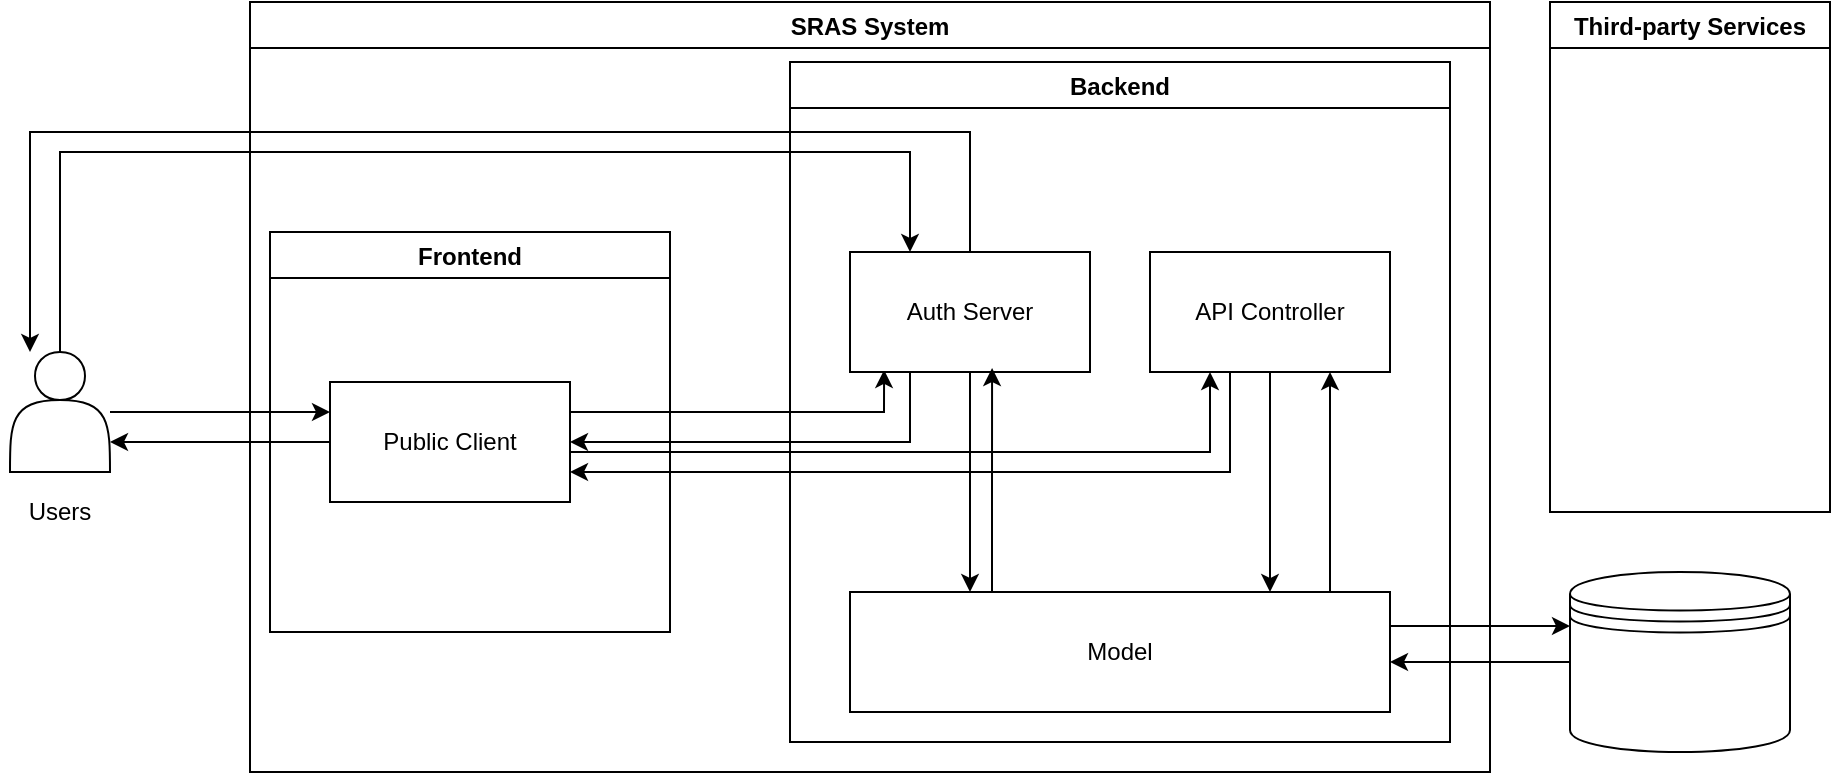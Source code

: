 <mxfile version="21.3.4" type="github">
  <diagram id="C5RBs43oDa-KdzZeNtuy" name="Page-1">
    <mxGraphModel dx="868" dy="739" grid="1" gridSize="10" guides="1" tooltips="1" connect="1" arrows="1" fold="1" page="1" pageScale="1" pageWidth="827" pageHeight="1169" math="0" shadow="0">
      <root>
        <mxCell id="WIyWlLk6GJQsqaUBKTNV-0" />
        <mxCell id="WIyWlLk6GJQsqaUBKTNV-1" parent="WIyWlLk6GJQsqaUBKTNV-0" />
        <mxCell id="XuOkCP83UwjK-ADQWeNM-18" style="edgeStyle=orthogonalEdgeStyle;rounded=0;orthogonalLoop=1;jettySize=auto;html=1;entryX=0;entryY=0.25;entryDx=0;entryDy=0;" edge="1" parent="WIyWlLk6GJQsqaUBKTNV-1" source="XuOkCP83UwjK-ADQWeNM-9" target="XuOkCP83UwjK-ADQWeNM-12">
          <mxGeometry relative="1" as="geometry" />
        </mxCell>
        <mxCell id="XuOkCP83UwjK-ADQWeNM-38" style="edgeStyle=orthogonalEdgeStyle;rounded=0;orthogonalLoop=1;jettySize=auto;html=1;entryX=0.25;entryY=0;entryDx=0;entryDy=0;" edge="1" parent="WIyWlLk6GJQsqaUBKTNV-1" source="XuOkCP83UwjK-ADQWeNM-9" target="XuOkCP83UwjK-ADQWeNM-13">
          <mxGeometry relative="1" as="geometry">
            <Array as="points">
              <mxPoint x="55" y="680" />
              <mxPoint x="480" y="680" />
            </Array>
          </mxGeometry>
        </mxCell>
        <mxCell id="XuOkCP83UwjK-ADQWeNM-9" value="" style="shape=actor;whiteSpace=wrap;html=1;" vertex="1" parent="WIyWlLk6GJQsqaUBKTNV-1">
          <mxGeometry x="30" y="780" width="50" height="60" as="geometry" />
        </mxCell>
        <mxCell id="XuOkCP83UwjK-ADQWeNM-10" value="SRAS System" style="swimlane;" vertex="1" parent="WIyWlLk6GJQsqaUBKTNV-1">
          <mxGeometry x="150" y="605" width="620" height="385" as="geometry" />
        </mxCell>
        <mxCell id="XuOkCP83UwjK-ADQWeNM-20" style="edgeStyle=orthogonalEdgeStyle;rounded=0;orthogonalLoop=1;jettySize=auto;html=1;exitX=1;exitY=0.5;exitDx=0;exitDy=0;entryX=0.142;entryY=0.983;entryDx=0;entryDy=0;entryPerimeter=0;" edge="1" parent="XuOkCP83UwjK-ADQWeNM-10" source="XuOkCP83UwjK-ADQWeNM-12" target="XuOkCP83UwjK-ADQWeNM-13">
          <mxGeometry relative="1" as="geometry">
            <mxPoint x="260" y="165" as="targetPoint" />
            <Array as="points">
              <mxPoint x="160" y="205" />
              <mxPoint x="317" y="205" />
            </Array>
          </mxGeometry>
        </mxCell>
        <mxCell id="XuOkCP83UwjK-ADQWeNM-39" style="edgeStyle=orthogonalEdgeStyle;rounded=0;orthogonalLoop=1;jettySize=auto;html=1;" edge="1" parent="XuOkCP83UwjK-ADQWeNM-10" source="XuOkCP83UwjK-ADQWeNM-12" target="XuOkCP83UwjK-ADQWeNM-14">
          <mxGeometry relative="1" as="geometry">
            <Array as="points">
              <mxPoint x="480" y="225" />
            </Array>
          </mxGeometry>
        </mxCell>
        <mxCell id="XuOkCP83UwjK-ADQWeNM-12" value="Public Client" style="rounded=0;whiteSpace=wrap;html=1;" vertex="1" parent="XuOkCP83UwjK-ADQWeNM-10">
          <mxGeometry x="40" y="190" width="120" height="60" as="geometry" />
        </mxCell>
        <mxCell id="XuOkCP83UwjK-ADQWeNM-23" style="edgeStyle=orthogonalEdgeStyle;rounded=0;orthogonalLoop=1;jettySize=auto;html=1;exitX=0.5;exitY=1;exitDx=0;exitDy=0;" edge="1" parent="XuOkCP83UwjK-ADQWeNM-10" source="XuOkCP83UwjK-ADQWeNM-13" target="XuOkCP83UwjK-ADQWeNM-16">
          <mxGeometry relative="1" as="geometry">
            <Array as="points">
              <mxPoint x="360" y="215" />
              <mxPoint x="360" y="215" />
            </Array>
          </mxGeometry>
        </mxCell>
        <mxCell id="XuOkCP83UwjK-ADQWeNM-34" style="edgeStyle=orthogonalEdgeStyle;rounded=0;orthogonalLoop=1;jettySize=auto;html=1;entryX=1;entryY=0.5;entryDx=0;entryDy=0;exitX=0.25;exitY=1;exitDx=0;exitDy=0;" edge="1" parent="XuOkCP83UwjK-ADQWeNM-10" source="XuOkCP83UwjK-ADQWeNM-13" target="XuOkCP83UwjK-ADQWeNM-12">
          <mxGeometry relative="1" as="geometry" />
        </mxCell>
        <mxCell id="XuOkCP83UwjK-ADQWeNM-13" value="Auth Server" style="rounded=0;whiteSpace=wrap;html=1;" vertex="1" parent="XuOkCP83UwjK-ADQWeNM-10">
          <mxGeometry x="300" y="125" width="120" height="60" as="geometry" />
        </mxCell>
        <mxCell id="XuOkCP83UwjK-ADQWeNM-40" style="edgeStyle=orthogonalEdgeStyle;rounded=0;orthogonalLoop=1;jettySize=auto;html=1;" edge="1" parent="XuOkCP83UwjK-ADQWeNM-10" source="XuOkCP83UwjK-ADQWeNM-14">
          <mxGeometry relative="1" as="geometry">
            <mxPoint x="160" y="235" as="targetPoint" />
            <Array as="points">
              <mxPoint x="490" y="235" />
            </Array>
          </mxGeometry>
        </mxCell>
        <mxCell id="XuOkCP83UwjK-ADQWeNM-43" style="edgeStyle=orthogonalEdgeStyle;rounded=0;orthogonalLoop=1;jettySize=auto;html=1;" edge="1" parent="XuOkCP83UwjK-ADQWeNM-10" source="XuOkCP83UwjK-ADQWeNM-14" target="XuOkCP83UwjK-ADQWeNM-16">
          <mxGeometry relative="1" as="geometry">
            <Array as="points">
              <mxPoint x="510" y="255" />
              <mxPoint x="510" y="255" />
            </Array>
          </mxGeometry>
        </mxCell>
        <mxCell id="XuOkCP83UwjK-ADQWeNM-14" value="API Controller" style="rounded=0;whiteSpace=wrap;html=1;" vertex="1" parent="XuOkCP83UwjK-ADQWeNM-10">
          <mxGeometry x="450" y="125" width="120" height="60" as="geometry" />
        </mxCell>
        <mxCell id="XuOkCP83UwjK-ADQWeNM-33" style="edgeStyle=orthogonalEdgeStyle;rounded=0;orthogonalLoop=1;jettySize=auto;html=1;entryX=0.592;entryY=0.967;entryDx=0;entryDy=0;entryPerimeter=0;" edge="1" parent="XuOkCP83UwjK-ADQWeNM-10" source="XuOkCP83UwjK-ADQWeNM-16" target="XuOkCP83UwjK-ADQWeNM-13">
          <mxGeometry relative="1" as="geometry">
            <Array as="points">
              <mxPoint x="371" y="255" />
              <mxPoint x="371" y="255" />
            </Array>
          </mxGeometry>
        </mxCell>
        <mxCell id="XuOkCP83UwjK-ADQWeNM-44" style="edgeStyle=orthogonalEdgeStyle;rounded=0;orthogonalLoop=1;jettySize=auto;html=1;entryX=0.75;entryY=1;entryDx=0;entryDy=0;" edge="1" parent="XuOkCP83UwjK-ADQWeNM-10" source="XuOkCP83UwjK-ADQWeNM-16" target="XuOkCP83UwjK-ADQWeNM-14">
          <mxGeometry relative="1" as="geometry">
            <Array as="points">
              <mxPoint x="540" y="245" />
              <mxPoint x="540" y="245" />
            </Array>
          </mxGeometry>
        </mxCell>
        <mxCell id="XuOkCP83UwjK-ADQWeNM-16" value="Model" style="rounded=0;whiteSpace=wrap;html=1;" vertex="1" parent="XuOkCP83UwjK-ADQWeNM-10">
          <mxGeometry x="300" y="295" width="270" height="60" as="geometry" />
        </mxCell>
        <mxCell id="XuOkCP83UwjK-ADQWeNM-22" value="Frontend" style="swimlane;" vertex="1" parent="XuOkCP83UwjK-ADQWeNM-10">
          <mxGeometry x="10" y="115" width="200" height="200" as="geometry" />
        </mxCell>
        <mxCell id="XuOkCP83UwjK-ADQWeNM-50" value="Backend" style="swimlane;" vertex="1" parent="XuOkCP83UwjK-ADQWeNM-10">
          <mxGeometry x="270" y="30" width="330" height="340" as="geometry" />
        </mxCell>
        <mxCell id="XuOkCP83UwjK-ADQWeNM-11" value="Users" style="text;strokeColor=none;align=center;fillColor=none;html=1;verticalAlign=middle;whiteSpace=wrap;rounded=0;" vertex="1" parent="WIyWlLk6GJQsqaUBKTNV-1">
          <mxGeometry x="25" y="840" width="60" height="40" as="geometry" />
        </mxCell>
        <mxCell id="XuOkCP83UwjK-ADQWeNM-19" style="edgeStyle=orthogonalEdgeStyle;rounded=0;orthogonalLoop=1;jettySize=auto;html=1;entryX=1;entryY=0.75;entryDx=0;entryDy=0;" edge="1" parent="WIyWlLk6GJQsqaUBKTNV-1" source="XuOkCP83UwjK-ADQWeNM-12" target="XuOkCP83UwjK-ADQWeNM-9">
          <mxGeometry relative="1" as="geometry" />
        </mxCell>
        <mxCell id="XuOkCP83UwjK-ADQWeNM-29" style="edgeStyle=orthogonalEdgeStyle;rounded=0;orthogonalLoop=1;jettySize=auto;html=1;" edge="1" parent="WIyWlLk6GJQsqaUBKTNV-1" source="XuOkCP83UwjK-ADQWeNM-24">
          <mxGeometry relative="1" as="geometry">
            <mxPoint x="720" y="935" as="targetPoint" />
          </mxGeometry>
        </mxCell>
        <mxCell id="XuOkCP83UwjK-ADQWeNM-24" value="" style="shape=datastore;whiteSpace=wrap;html=1;" vertex="1" parent="WIyWlLk6GJQsqaUBKTNV-1">
          <mxGeometry x="810" y="890" width="110" height="90" as="geometry" />
        </mxCell>
        <mxCell id="XuOkCP83UwjK-ADQWeNM-25" style="edgeStyle=orthogonalEdgeStyle;rounded=0;orthogonalLoop=1;jettySize=auto;html=1;entryX=0;entryY=0.3;entryDx=0;entryDy=0;" edge="1" parent="WIyWlLk6GJQsqaUBKTNV-1" source="XuOkCP83UwjK-ADQWeNM-16" target="XuOkCP83UwjK-ADQWeNM-24">
          <mxGeometry relative="1" as="geometry">
            <Array as="points">
              <mxPoint x="760" y="917" />
              <mxPoint x="760" y="917" />
            </Array>
          </mxGeometry>
        </mxCell>
        <mxCell id="XuOkCP83UwjK-ADQWeNM-35" style="edgeStyle=orthogonalEdgeStyle;rounded=0;orthogonalLoop=1;jettySize=auto;html=1;" edge="1" parent="WIyWlLk6GJQsqaUBKTNV-1" source="XuOkCP83UwjK-ADQWeNM-13" target="XuOkCP83UwjK-ADQWeNM-9">
          <mxGeometry relative="1" as="geometry">
            <Array as="points">
              <mxPoint x="510" y="670" />
              <mxPoint x="40" y="670" />
            </Array>
          </mxGeometry>
        </mxCell>
        <mxCell id="XuOkCP83UwjK-ADQWeNM-51" value="Third-party Services" style="swimlane;" vertex="1" parent="WIyWlLk6GJQsqaUBKTNV-1">
          <mxGeometry x="800" y="605" width="140" height="255" as="geometry" />
        </mxCell>
      </root>
    </mxGraphModel>
  </diagram>
</mxfile>
